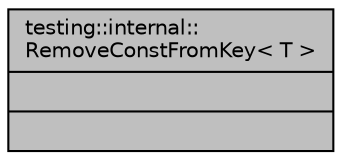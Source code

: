 digraph "testing::internal::RemoveConstFromKey&lt; T &gt;"
{
 // INTERACTIVE_SVG=YES
 // LATEX_PDF_SIZE
  edge [fontname="Helvetica",fontsize="10",labelfontname="Helvetica",labelfontsize="10"];
  node [fontname="Helvetica",fontsize="10",shape=record];
  Node1 [label="{testing::internal::\lRemoveConstFromKey\< T \>\n||}",height=0.2,width=0.4,color="black", fillcolor="grey75", style="filled", fontcolor="black",tooltip=" "];
}
